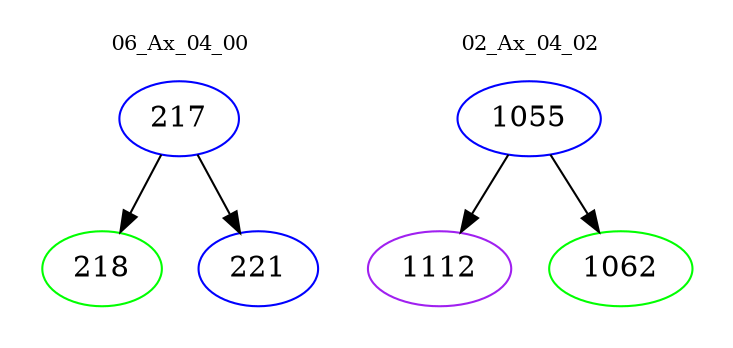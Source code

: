 digraph{
subgraph cluster_0 {
color = white
label = "06_Ax_04_00";
fontsize=10;
T0_217 [label="217", color="blue"]
T0_217 -> T0_218 [color="black"]
T0_218 [label="218", color="green"]
T0_217 -> T0_221 [color="black"]
T0_221 [label="221", color="blue"]
}
subgraph cluster_1 {
color = white
label = "02_Ax_04_02";
fontsize=10;
T1_1055 [label="1055", color="blue"]
T1_1055 -> T1_1112 [color="black"]
T1_1112 [label="1112", color="purple"]
T1_1055 -> T1_1062 [color="black"]
T1_1062 [label="1062", color="green"]
}
}
